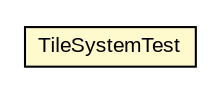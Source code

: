 #!/usr/local/bin/dot
#
# Class diagram 
# Generated by UMLGraph version R5_6-24-gf6e263 (http://www.umlgraph.org/)
#

digraph G {
	edge [fontname="arial",fontsize=10,labelfontname="arial",labelfontsize=10];
	node [fontname="arial",fontsize=10,shape=plaintext];
	nodesep=0.25;
	ranksep=0.5;
	// org.osmdroid.util.TileSystemTest
	c314124 [label=<<table title="org.osmdroid.util.TileSystemTest" border="0" cellborder="1" cellspacing="0" cellpadding="2" port="p" bgcolor="lemonChiffon" href="./TileSystemTest.html">
		<tr><td><table border="0" cellspacing="0" cellpadding="1">
<tr><td align="center" balign="center"> TileSystemTest </td></tr>
		</table></td></tr>
		</table>>, URL="./TileSystemTest.html", fontname="arial", fontcolor="black", fontsize=10.0];
}

